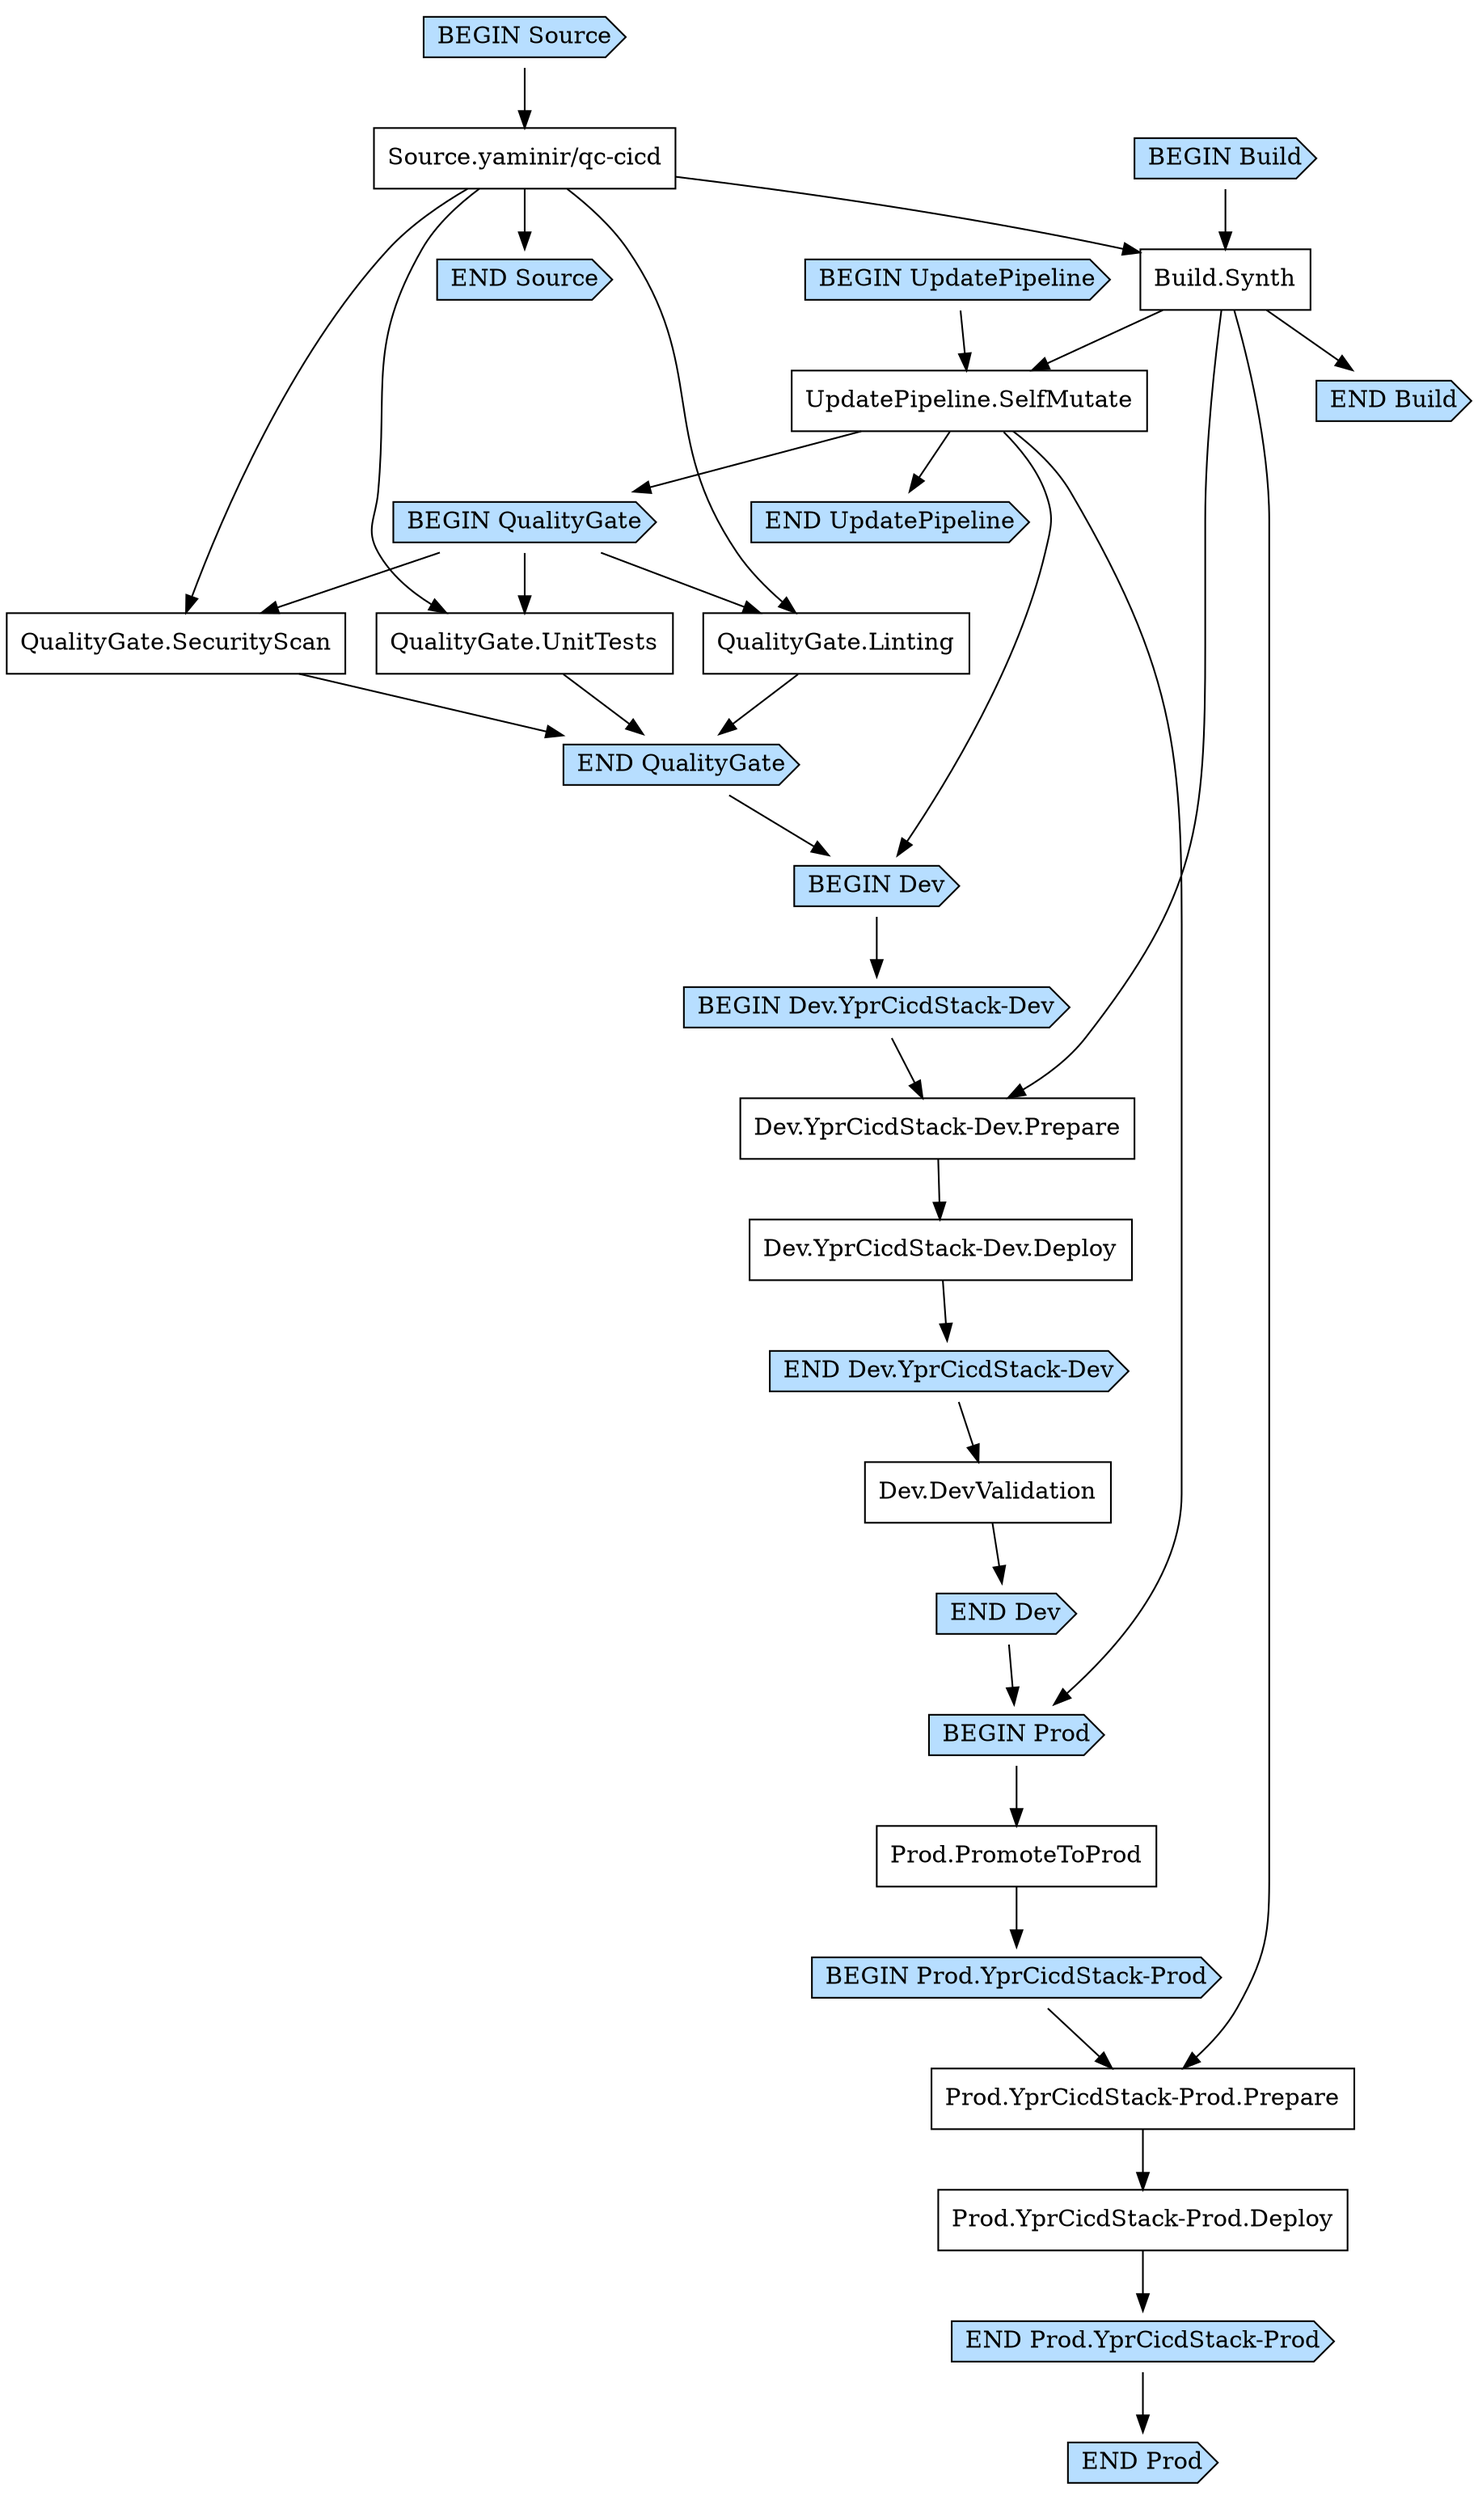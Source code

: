 digraph G {
  # Arrows represent an "unlocks" relationship (opposite of dependency). So chosen
  # because the layout looks more natural that way.
  # To represent subgraph dependencies, subgraphs are represented by BEGIN/END nodes.
  # To render: `dot -Tsvg PipelineStackPipeline9DB740AF.dot > graph.svg`, open in a browser.
  node [shape="box"];
"BEGIN Build" [shape="cds", style="filled", fillcolor="#b7deff"];
"END Build" [shape="cds", style="filled", fillcolor="#b7deff"];
"Build.Synth";
"Source.yaminir/qc-cicd" -> "Build.Synth";
"BEGIN Build" -> "Build.Synth";
"Build.Synth" -> "END Build";
"BEGIN UpdatePipeline" [shape="cds", style="filled", fillcolor="#b7deff"];
"END UpdatePipeline" [shape="cds", style="filled", fillcolor="#b7deff"];
"UpdatePipeline.SelfMutate";
"Build.Synth" -> "UpdatePipeline.SelfMutate";
"BEGIN UpdatePipeline" -> "UpdatePipeline.SelfMutate";
"UpdatePipeline.SelfMutate" -> "END UpdatePipeline";
"BEGIN QualityGate" [shape="cds", style="filled", fillcolor="#b7deff"];
"END QualityGate" [shape="cds", style="filled", fillcolor="#b7deff"];
"UpdatePipeline.SelfMutate" -> "BEGIN QualityGate";
"QualityGate.UnitTests";
"Source.yaminir/qc-cicd" -> "QualityGate.UnitTests";
"QualityGate.Linting";
"Source.yaminir/qc-cicd" -> "QualityGate.Linting";
"QualityGate.SecurityScan";
"Source.yaminir/qc-cicd" -> "QualityGate.SecurityScan";
"BEGIN QualityGate" -> "QualityGate.Linting";
"BEGIN QualityGate" -> "QualityGate.SecurityScan";
"BEGIN QualityGate" -> "QualityGate.UnitTests";
"QualityGate.Linting" -> "END QualityGate";
"QualityGate.SecurityScan" -> "END QualityGate";
"QualityGate.UnitTests" -> "END QualityGate";
"BEGIN Dev" [shape="cds", style="filled", fillcolor="#b7deff"];
"END Dev" [shape="cds", style="filled", fillcolor="#b7deff"];
"UpdatePipeline.SelfMutate" -> "BEGIN Dev";
"END QualityGate" -> "BEGIN Dev";
"BEGIN Dev.YprCicdStack-Dev" [shape="cds", style="filled", fillcolor="#b7deff"];
"END Dev.YprCicdStack-Dev" [shape="cds", style="filled", fillcolor="#b7deff"];
"Dev.YprCicdStack-Dev.Deploy";
"Dev.YprCicdStack-Dev.Prepare" -> "Dev.YprCicdStack-Dev.Deploy";
"Dev.YprCicdStack-Dev.Prepare";
"Build.Synth" -> "Dev.YprCicdStack-Dev.Prepare";
"BEGIN Dev.YprCicdStack-Dev" -> "Dev.YprCicdStack-Dev.Prepare";
"Dev.YprCicdStack-Dev.Deploy" -> "END Dev.YprCicdStack-Dev";
"Dev.DevValidation";
"END Dev.YprCicdStack-Dev" -> "Dev.DevValidation";
"BEGIN Dev" -> "BEGIN Dev.YprCicdStack-Dev";
"Dev.DevValidation" -> "END Dev";
"BEGIN Prod" [shape="cds", style="filled", fillcolor="#b7deff"];
"END Prod" [shape="cds", style="filled", fillcolor="#b7deff"];
"UpdatePipeline.SelfMutate" -> "BEGIN Prod";
"END Dev" -> "BEGIN Prod";
"BEGIN Prod.YprCicdStack-Prod" [shape="cds", style="filled", fillcolor="#b7deff"];
"END Prod.YprCicdStack-Prod" [shape="cds", style="filled", fillcolor="#b7deff"];
"Prod.PromoteToProd" -> "BEGIN Prod.YprCicdStack-Prod";
"Prod.YprCicdStack-Prod.Deploy";
"Prod.YprCicdStack-Prod.Prepare" -> "Prod.YprCicdStack-Prod.Deploy";
"Prod.YprCicdStack-Prod.Prepare";
"Build.Synth" -> "Prod.YprCicdStack-Prod.Prepare";
"BEGIN Prod.YprCicdStack-Prod" -> "Prod.YprCicdStack-Prod.Prepare";
"Prod.YprCicdStack-Prod.Deploy" -> "END Prod.YprCicdStack-Prod";
"Prod.PromoteToProd";
"BEGIN Prod" -> "Prod.PromoteToProd";
"END Prod.YprCicdStack-Prod" -> "END Prod";
"BEGIN Source" [shape="cds", style="filled", fillcolor="#b7deff"];
"END Source" [shape="cds", style="filled", fillcolor="#b7deff"];
"Source.yaminir/qc-cicd";
"BEGIN Source" -> "Source.yaminir/qc-cicd";
"Source.yaminir/qc-cicd" -> "END Source";
}